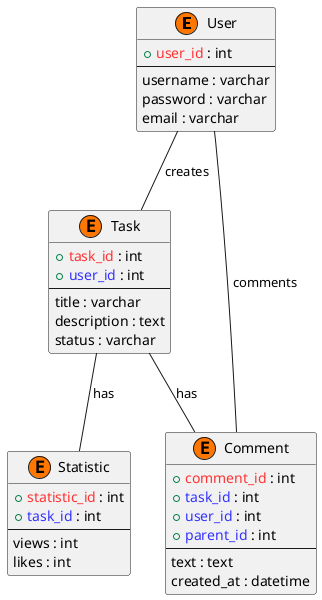 @startuml
!define Entity(name, desc) class name as "desc" << (E, #FF7700) >>
!define primary_key(x) <color:#FF3333>x</color>
!define foreign_key(x) <color:#3333FF>x</color>

Entity(User, "User") {
    + primary_key(user_id) : int
    --
    username : varchar
    password : varchar
    email : varchar
}

Entity(Task, "Task") {
    + primary_key(task_id) : int
    + foreign_key(user_id) : int
    --
    title : varchar
    description : text
    status : varchar
}

Entity(Statistic, "Statistic") {
    + primary_key(statistic_id) : int
    + foreign_key(task_id) : int
    --
    views : int
    likes : int
}

Entity(Comment, "Comment") {
    + primary_key(comment_id) : int
    + foreign_key(task_id) : int
    + foreign_key(user_id) : int
    + foreign_key(parent_id) : int
    --
    text : text
    created_at : datetime
}

Task -- Statistic : "has"
Task -- Comment : "has"
User -- Task : "creates"
User -- Comment : "comments"


@enduml
